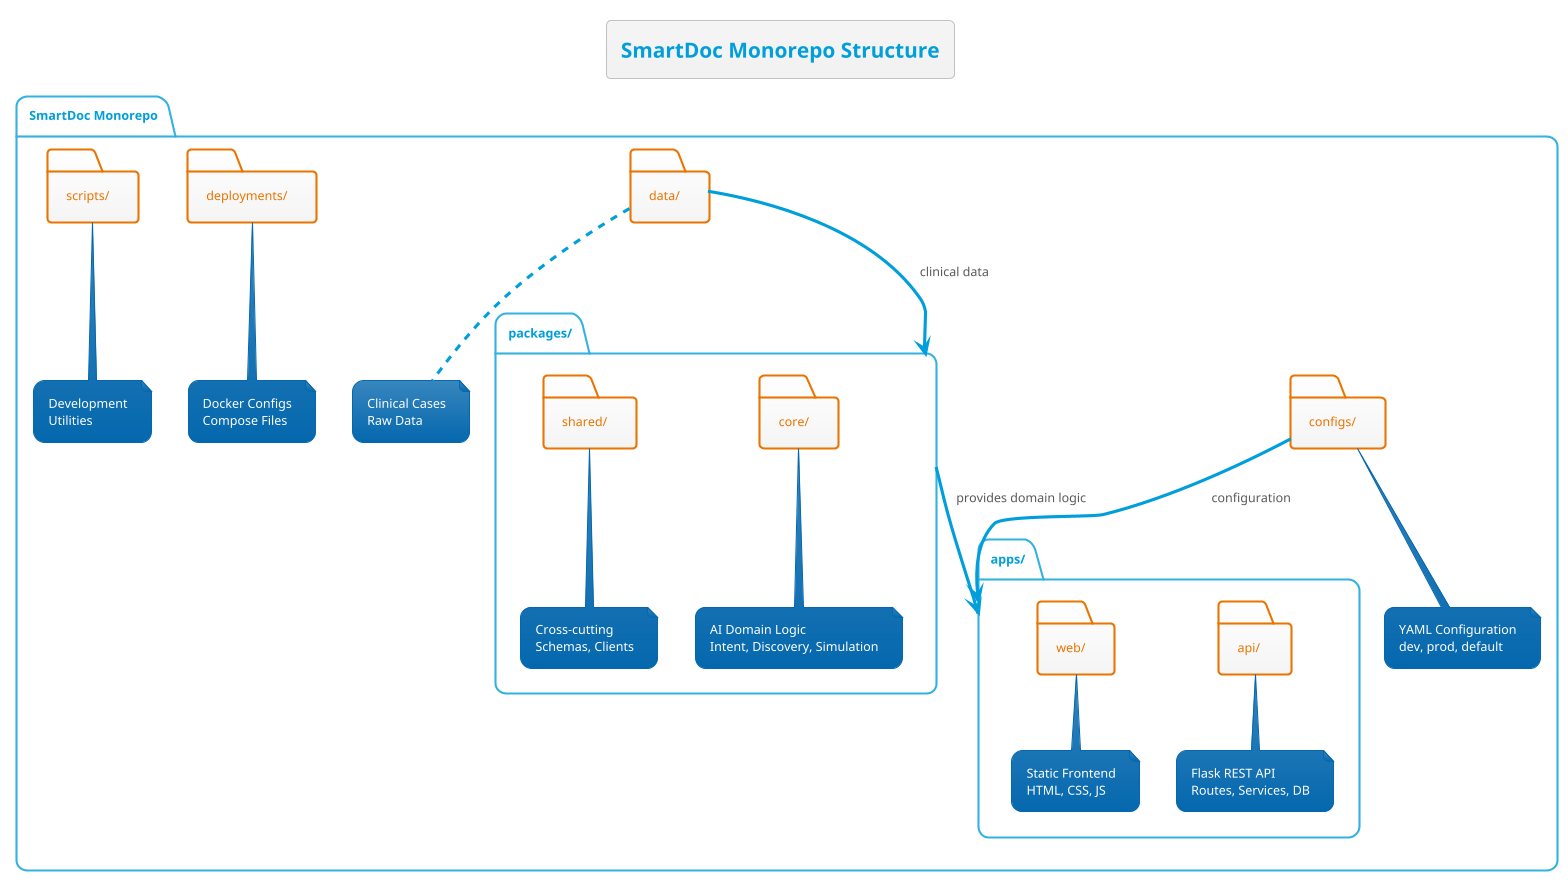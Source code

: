@startuml
!theme bluegray

title SmartDoc Monorepo Structure

package "SmartDoc Monorepo" as ROOT {

  package "apps/" as APPS {
    folder "api/" as API
    note bottom of API : Flask REST API\nRoutes, Services, DB

    folder "web/" as WEB
    note bottom of WEB : Static Frontend\nHTML, CSS, JS
  }

  package "packages/" as PACKAGES {
    folder "core/" as CORE
    note bottom of CORE : AI Domain Logic\nIntent, Discovery, Simulation

    folder "shared/" as SHARED
    note bottom of SHARED : Cross-cutting\nSchemas, Clients
  }

  folder "configs/" as CONFIGS
  note bottom of CONFIGS : YAML Configuration\ndev, prod, default

  folder "data/" as DATA
  note bottom of DATA : Clinical Cases\nRaw Data

  folder "deployments/" as DEPLOY
  note bottom of DEPLOY : Docker Configs\nCompose Files

  folder "scripts/" as SCRIPTS
  note bottom of SCRIPTS : Development\nUtilities
}

' Simple dependencies
PACKAGES --> APPS : provides domain logic
CONFIGS  --> APPS : configuration
DATA     --> PACKAGES : clinical data
@enduml
